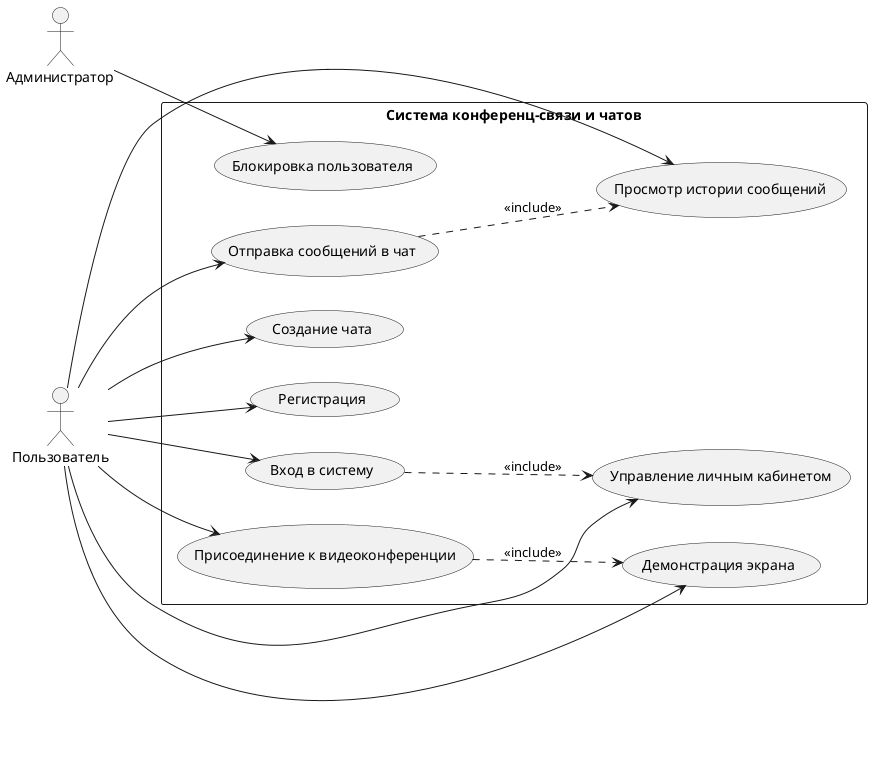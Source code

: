 @startuml

left to right direction
skinparam packageStyle rectangle

actor "Пользователь" as user
actor "Администратор" as admin

rectangle "Система конференц-связи и чатов" {
  usecase "Регистрация" as UC1
  usecase "Вход в систему" as UC2
  usecase "Управление личным кабинетом" as UC3
  usecase "Присоединение к видеоконференции" as UC4
  usecase "Отправка сообщений в чат" as UC5
  usecase "Создание чата" as UC6
  usecase "Демонстрация экрана" as UC7
  usecase "Просмотр истории сообщений" as UC8
  usecase "Блокировка пользователя" as UC9
}

user --> UC1
user --> UC2
user --> UC3
user --> UC4
user --> UC5
user --> UC6
user --> UC7
user --> UC8

admin --> UC9

UC2 ..> UC3 : <<include>>
UC4 ..> UC7 : <<include>>
UC5 ..> UC8 : <<include>>

@enduml
